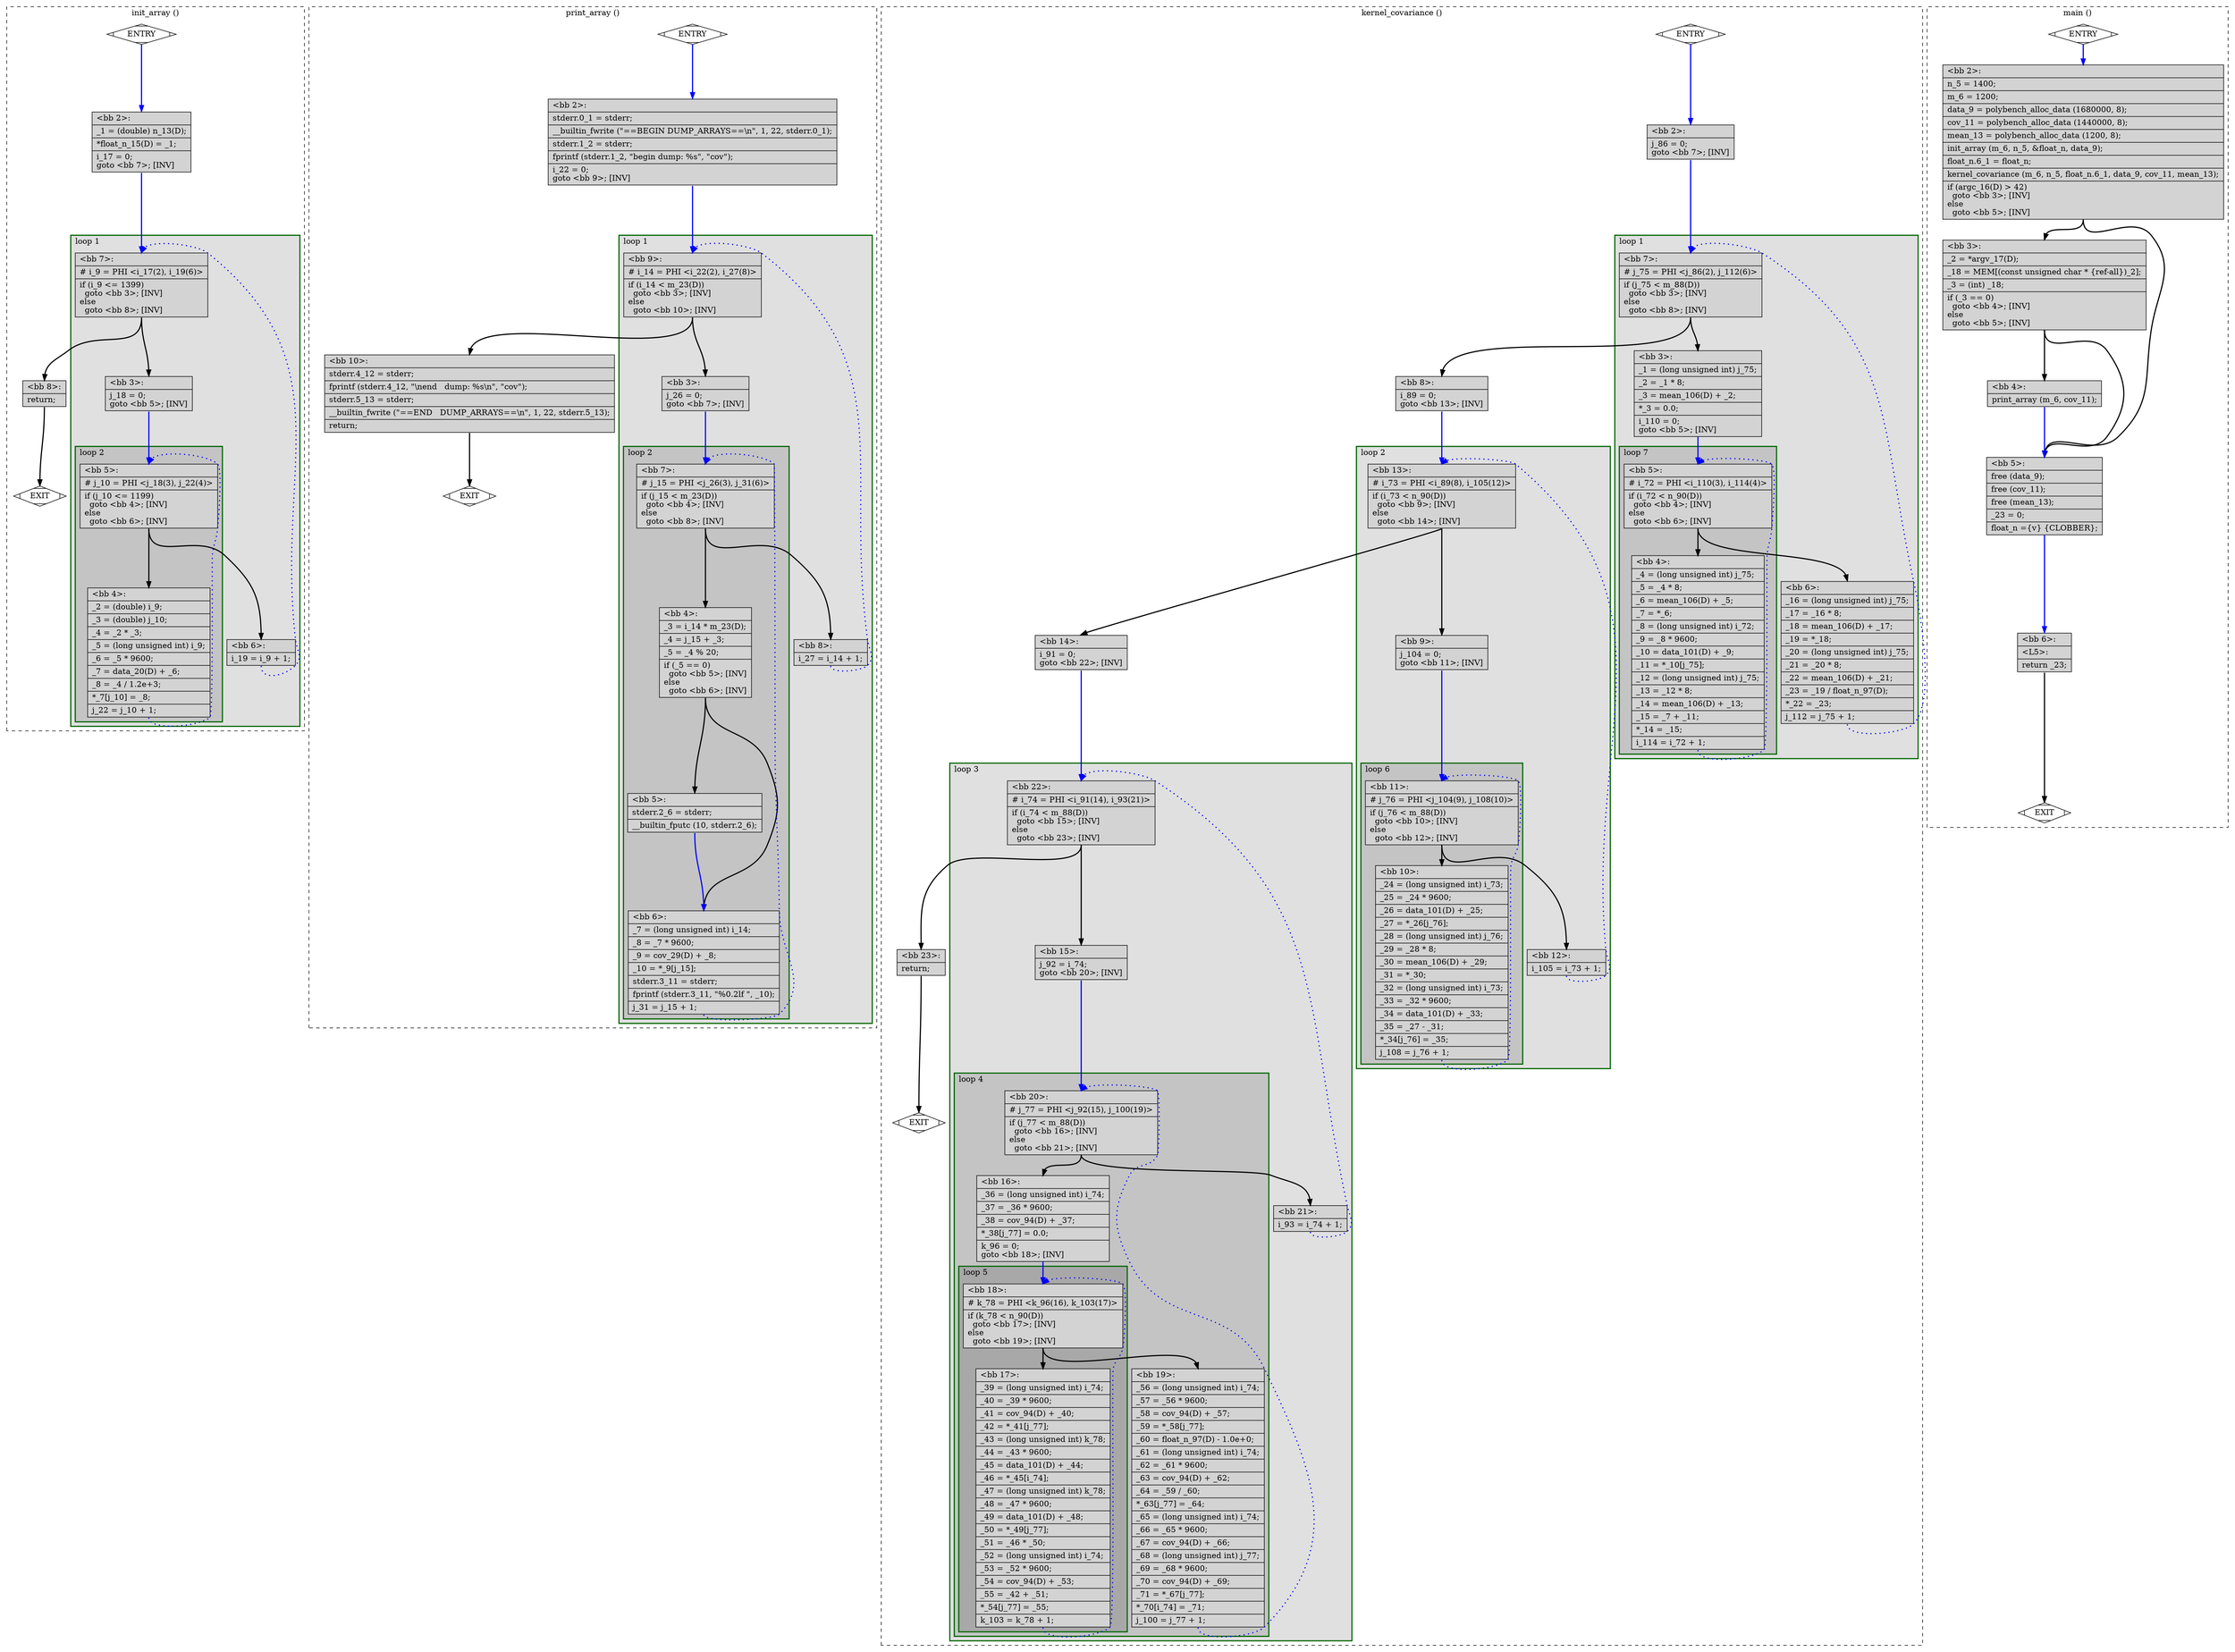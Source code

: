 digraph "covariance.c.024t.local-fnsummary1" {
overlap=false;
subgraph "cluster_init_array" {
	style="dashed";
	color="black";
	label="init_array ()";
	subgraph cluster_6_1 {
	style="filled";
	color="darkgreen";
	fillcolor="grey88";
	label="loop 1";
	labeljust=l;
	penwidth=2;
	subgraph cluster_6_2 {
	style="filled";
	color="darkgreen";
	fillcolor="grey77";
	label="loop 2";
	labeljust=l;
	penwidth=2;
	fn_6_basic_block_5 [shape=record,style=filled,fillcolor=lightgrey,label="{\<bb\ 5\>:\l\
|#\ j_10\ =\ PHI\ \<j_18(3),\ j_22(4)\>\l\
|if\ (j_10\ \<=\ 1199)\l\
\ \ goto\ \<bb\ 4\>;\ [INV]\l\
else\l\
\ \ goto\ \<bb\ 6\>;\ [INV]\l\
}"];

	fn_6_basic_block_4 [shape=record,style=filled,fillcolor=lightgrey,label="{\<bb\ 4\>:\l\
|_2\ =\ (double)\ i_9;\l\
|_3\ =\ (double)\ j_10;\l\
|_4\ =\ _2\ *\ _3;\l\
|_5\ =\ (long\ unsigned\ int)\ i_9;\l\
|_6\ =\ _5\ *\ 9600;\l\
|_7\ =\ data_20(D)\ +\ _6;\l\
|_8\ =\ _4\ /\ 1.2e+3;\l\
|*_7[j_10]\ =\ _8;\l\
|j_22\ =\ j_10\ +\ 1;\l\
}"];

	}
	fn_6_basic_block_7 [shape=record,style=filled,fillcolor=lightgrey,label="{\<bb\ 7\>:\l\
|#\ i_9\ =\ PHI\ \<i_17(2),\ i_19(6)\>\l\
|if\ (i_9\ \<=\ 1399)\l\
\ \ goto\ \<bb\ 3\>;\ [INV]\l\
else\l\
\ \ goto\ \<bb\ 8\>;\ [INV]\l\
}"];

	fn_6_basic_block_3 [shape=record,style=filled,fillcolor=lightgrey,label="{\<bb\ 3\>:\l\
|j_18\ =\ 0;\l\
goto\ \<bb\ 5\>;\ [INV]\l\
}"];

	fn_6_basic_block_6 [shape=record,style=filled,fillcolor=lightgrey,label="{\<bb\ 6\>:\l\
|i_19\ =\ i_9\ +\ 1;\l\
}"];

	}
	fn_6_basic_block_0 [shape=Mdiamond,style=filled,fillcolor=white,label="ENTRY"];

	fn_6_basic_block_1 [shape=Mdiamond,style=filled,fillcolor=white,label="EXIT"];

	fn_6_basic_block_2 [shape=record,style=filled,fillcolor=lightgrey,label="{\<bb\ 2\>:\l\
|_1\ =\ (double)\ n_13(D);\l\
|*float_n_15(D)\ =\ _1;\l\
|i_17\ =\ 0;\l\
goto\ \<bb\ 7\>;\ [INV]\l\
}"];

	fn_6_basic_block_8 [shape=record,style=filled,fillcolor=lightgrey,label="{\<bb\ 8\>:\l\
|return;\l\
}"];

	fn_6_basic_block_0:s -> fn_6_basic_block_2:n [style="solid,bold",color=blue,weight=100,constraint=true];
	fn_6_basic_block_2:s -> fn_6_basic_block_7:n [style="solid,bold",color=blue,weight=100,constraint=true];
	fn_6_basic_block_3:s -> fn_6_basic_block_5:n [style="solid,bold",color=blue,weight=100,constraint=true];
	fn_6_basic_block_4:s -> fn_6_basic_block_5:n [style="dotted,bold",color=blue,weight=10,constraint=false];
	fn_6_basic_block_5:s -> fn_6_basic_block_4:n [style="solid,bold",color=black,weight=10,constraint=true];
	fn_6_basic_block_5:s -> fn_6_basic_block_6:n [style="solid,bold",color=black,weight=10,constraint=true];
	fn_6_basic_block_6:s -> fn_6_basic_block_7:n [style="dotted,bold",color=blue,weight=10,constraint=false];
	fn_6_basic_block_7:s -> fn_6_basic_block_3:n [style="solid,bold",color=black,weight=10,constraint=true];
	fn_6_basic_block_7:s -> fn_6_basic_block_8:n [style="solid,bold",color=black,weight=10,constraint=true];
	fn_6_basic_block_8:s -> fn_6_basic_block_1:n [style="solid,bold",color=black,weight=10,constraint=true];
	fn_6_basic_block_0:s -> fn_6_basic_block_1:n [style="invis",constraint=true];
}
subgraph "cluster_print_array" {
	style="dashed";
	color="black";
	label="print_array ()";
	subgraph cluster_7_1 {
	style="filled";
	color="darkgreen";
	fillcolor="grey88";
	label="loop 1";
	labeljust=l;
	penwidth=2;
	subgraph cluster_7_2 {
	style="filled";
	color="darkgreen";
	fillcolor="grey77";
	label="loop 2";
	labeljust=l;
	penwidth=2;
	fn_7_basic_block_7 [shape=record,style=filled,fillcolor=lightgrey,label="{\<bb\ 7\>:\l\
|#\ j_15\ =\ PHI\ \<j_26(3),\ j_31(6)\>\l\
|if\ (j_15\ \<\ m_23(D))\l\
\ \ goto\ \<bb\ 4\>;\ [INV]\l\
else\l\
\ \ goto\ \<bb\ 8\>;\ [INV]\l\
}"];

	fn_7_basic_block_4 [shape=record,style=filled,fillcolor=lightgrey,label="{\<bb\ 4\>:\l\
|_3\ =\ i_14\ *\ m_23(D);\l\
|_4\ =\ j_15\ +\ _3;\l\
|_5\ =\ _4\ %\ 20;\l\
|if\ (_5\ ==\ 0)\l\
\ \ goto\ \<bb\ 5\>;\ [INV]\l\
else\l\
\ \ goto\ \<bb\ 6\>;\ [INV]\l\
}"];

	fn_7_basic_block_5 [shape=record,style=filled,fillcolor=lightgrey,label="{\<bb\ 5\>:\l\
|stderr.2_6\ =\ stderr;\l\
|__builtin_fputc\ (10,\ stderr.2_6);\l\
}"];

	fn_7_basic_block_6 [shape=record,style=filled,fillcolor=lightgrey,label="{\<bb\ 6\>:\l\
|_7\ =\ (long\ unsigned\ int)\ i_14;\l\
|_8\ =\ _7\ *\ 9600;\l\
|_9\ =\ cov_29(D)\ +\ _8;\l\
|_10\ =\ *_9[j_15];\l\
|stderr.3_11\ =\ stderr;\l\
|fprintf\ (stderr.3_11,\ \"%0.2lf\ \",\ _10);\l\
|j_31\ =\ j_15\ +\ 1;\l\
}"];

	}
	fn_7_basic_block_9 [shape=record,style=filled,fillcolor=lightgrey,label="{\<bb\ 9\>:\l\
|#\ i_14\ =\ PHI\ \<i_22(2),\ i_27(8)\>\l\
|if\ (i_14\ \<\ m_23(D))\l\
\ \ goto\ \<bb\ 3\>;\ [INV]\l\
else\l\
\ \ goto\ \<bb\ 10\>;\ [INV]\l\
}"];

	fn_7_basic_block_3 [shape=record,style=filled,fillcolor=lightgrey,label="{\<bb\ 3\>:\l\
|j_26\ =\ 0;\l\
goto\ \<bb\ 7\>;\ [INV]\l\
}"];

	fn_7_basic_block_8 [shape=record,style=filled,fillcolor=lightgrey,label="{\<bb\ 8\>:\l\
|i_27\ =\ i_14\ +\ 1;\l\
}"];

	}
	fn_7_basic_block_0 [shape=Mdiamond,style=filled,fillcolor=white,label="ENTRY"];

	fn_7_basic_block_1 [shape=Mdiamond,style=filled,fillcolor=white,label="EXIT"];

	fn_7_basic_block_2 [shape=record,style=filled,fillcolor=lightgrey,label="{\<bb\ 2\>:\l\
|stderr.0_1\ =\ stderr;\l\
|__builtin_fwrite\ (\"==BEGIN\ DUMP_ARRAYS==\\n\",\ 1,\ 22,\ stderr.0_1);\l\
|stderr.1_2\ =\ stderr;\l\
|fprintf\ (stderr.1_2,\ \"begin\ dump:\ %s\",\ \"cov\");\l\
|i_22\ =\ 0;\l\
goto\ \<bb\ 9\>;\ [INV]\l\
}"];

	fn_7_basic_block_10 [shape=record,style=filled,fillcolor=lightgrey,label="{\<bb\ 10\>:\l\
|stderr.4_12\ =\ stderr;\l\
|fprintf\ (stderr.4_12,\ \"\\nend\ \ \ dump:\ %s\\n\",\ \"cov\");\l\
|stderr.5_13\ =\ stderr;\l\
|__builtin_fwrite\ (\"==END\ \ \ DUMP_ARRAYS==\\n\",\ 1,\ 22,\ stderr.5_13);\l\
|return;\l\
}"];

	fn_7_basic_block_0:s -> fn_7_basic_block_2:n [style="solid,bold",color=blue,weight=100,constraint=true];
	fn_7_basic_block_2:s -> fn_7_basic_block_9:n [style="solid,bold",color=blue,weight=100,constraint=true];
	fn_7_basic_block_3:s -> fn_7_basic_block_7:n [style="solid,bold",color=blue,weight=100,constraint=true];
	fn_7_basic_block_4:s -> fn_7_basic_block_5:n [style="solid,bold",color=black,weight=10,constraint=true];
	fn_7_basic_block_4:s -> fn_7_basic_block_6:n [style="solid,bold",color=black,weight=10,constraint=true];
	fn_7_basic_block_5:s -> fn_7_basic_block_6:n [style="solid,bold",color=blue,weight=100,constraint=true];
	fn_7_basic_block_6:s -> fn_7_basic_block_7:n [style="dotted,bold",color=blue,weight=10,constraint=false];
	fn_7_basic_block_7:s -> fn_7_basic_block_4:n [style="solid,bold",color=black,weight=10,constraint=true];
	fn_7_basic_block_7:s -> fn_7_basic_block_8:n [style="solid,bold",color=black,weight=10,constraint=true];
	fn_7_basic_block_8:s -> fn_7_basic_block_9:n [style="dotted,bold",color=blue,weight=10,constraint=false];
	fn_7_basic_block_9:s -> fn_7_basic_block_3:n [style="solid,bold",color=black,weight=10,constraint=true];
	fn_7_basic_block_9:s -> fn_7_basic_block_10:n [style="solid,bold",color=black,weight=10,constraint=true];
	fn_7_basic_block_10:s -> fn_7_basic_block_1:n [style="solid,bold",color=black,weight=10,constraint=true];
	fn_7_basic_block_0:s -> fn_7_basic_block_1:n [style="invis",constraint=true];
}
subgraph "cluster_kernel_covariance" {
	style="dashed";
	color="black";
	label="kernel_covariance ()";
	subgraph cluster_8_3 {
	style="filled";
	color="darkgreen";
	fillcolor="grey88";
	label="loop 3";
	labeljust=l;
	penwidth=2;
	subgraph cluster_8_4 {
	style="filled";
	color="darkgreen";
	fillcolor="grey77";
	label="loop 4";
	labeljust=l;
	penwidth=2;
	subgraph cluster_8_5 {
	style="filled";
	color="darkgreen";
	fillcolor="grey66";
	label="loop 5";
	labeljust=l;
	penwidth=2;
	fn_8_basic_block_18 [shape=record,style=filled,fillcolor=lightgrey,label="{\<bb\ 18\>:\l\
|#\ k_78\ =\ PHI\ \<k_96(16),\ k_103(17)\>\l\
|if\ (k_78\ \<\ n_90(D))\l\
\ \ goto\ \<bb\ 17\>;\ [INV]\l\
else\l\
\ \ goto\ \<bb\ 19\>;\ [INV]\l\
}"];

	fn_8_basic_block_17 [shape=record,style=filled,fillcolor=lightgrey,label="{\<bb\ 17\>:\l\
|_39\ =\ (long\ unsigned\ int)\ i_74;\l\
|_40\ =\ _39\ *\ 9600;\l\
|_41\ =\ cov_94(D)\ +\ _40;\l\
|_42\ =\ *_41[j_77];\l\
|_43\ =\ (long\ unsigned\ int)\ k_78;\l\
|_44\ =\ _43\ *\ 9600;\l\
|_45\ =\ data_101(D)\ +\ _44;\l\
|_46\ =\ *_45[i_74];\l\
|_47\ =\ (long\ unsigned\ int)\ k_78;\l\
|_48\ =\ _47\ *\ 9600;\l\
|_49\ =\ data_101(D)\ +\ _48;\l\
|_50\ =\ *_49[j_77];\l\
|_51\ =\ _46\ *\ _50;\l\
|_52\ =\ (long\ unsigned\ int)\ i_74;\l\
|_53\ =\ _52\ *\ 9600;\l\
|_54\ =\ cov_94(D)\ +\ _53;\l\
|_55\ =\ _42\ +\ _51;\l\
|*_54[j_77]\ =\ _55;\l\
|k_103\ =\ k_78\ +\ 1;\l\
}"];

	}
	fn_8_basic_block_20 [shape=record,style=filled,fillcolor=lightgrey,label="{\<bb\ 20\>:\l\
|#\ j_77\ =\ PHI\ \<j_92(15),\ j_100(19)\>\l\
|if\ (j_77\ \<\ m_88(D))\l\
\ \ goto\ \<bb\ 16\>;\ [INV]\l\
else\l\
\ \ goto\ \<bb\ 21\>;\ [INV]\l\
}"];

	fn_8_basic_block_16 [shape=record,style=filled,fillcolor=lightgrey,label="{\<bb\ 16\>:\l\
|_36\ =\ (long\ unsigned\ int)\ i_74;\l\
|_37\ =\ _36\ *\ 9600;\l\
|_38\ =\ cov_94(D)\ +\ _37;\l\
|*_38[j_77]\ =\ 0.0;\l\
|k_96\ =\ 0;\l\
goto\ \<bb\ 18\>;\ [INV]\l\
}"];

	fn_8_basic_block_19 [shape=record,style=filled,fillcolor=lightgrey,label="{\<bb\ 19\>:\l\
|_56\ =\ (long\ unsigned\ int)\ i_74;\l\
|_57\ =\ _56\ *\ 9600;\l\
|_58\ =\ cov_94(D)\ +\ _57;\l\
|_59\ =\ *_58[j_77];\l\
|_60\ =\ float_n_97(D)\ -\ 1.0e+0;\l\
|_61\ =\ (long\ unsigned\ int)\ i_74;\l\
|_62\ =\ _61\ *\ 9600;\l\
|_63\ =\ cov_94(D)\ +\ _62;\l\
|_64\ =\ _59\ /\ _60;\l\
|*_63[j_77]\ =\ _64;\l\
|_65\ =\ (long\ unsigned\ int)\ i_74;\l\
|_66\ =\ _65\ *\ 9600;\l\
|_67\ =\ cov_94(D)\ +\ _66;\l\
|_68\ =\ (long\ unsigned\ int)\ j_77;\l\
|_69\ =\ _68\ *\ 9600;\l\
|_70\ =\ cov_94(D)\ +\ _69;\l\
|_71\ =\ *_67[j_77];\l\
|*_70[i_74]\ =\ _71;\l\
|j_100\ =\ j_77\ +\ 1;\l\
}"];

	}
	fn_8_basic_block_22 [shape=record,style=filled,fillcolor=lightgrey,label="{\<bb\ 22\>:\l\
|#\ i_74\ =\ PHI\ \<i_91(14),\ i_93(21)\>\l\
|if\ (i_74\ \<\ m_88(D))\l\
\ \ goto\ \<bb\ 15\>;\ [INV]\l\
else\l\
\ \ goto\ \<bb\ 23\>;\ [INV]\l\
}"];

	fn_8_basic_block_15 [shape=record,style=filled,fillcolor=lightgrey,label="{\<bb\ 15\>:\l\
|j_92\ =\ i_74;\l\
goto\ \<bb\ 20\>;\ [INV]\l\
}"];

	fn_8_basic_block_21 [shape=record,style=filled,fillcolor=lightgrey,label="{\<bb\ 21\>:\l\
|i_93\ =\ i_74\ +\ 1;\l\
}"];

	}
	subgraph cluster_8_2 {
	style="filled";
	color="darkgreen";
	fillcolor="grey88";
	label="loop 2";
	labeljust=l;
	penwidth=2;
	subgraph cluster_8_6 {
	style="filled";
	color="darkgreen";
	fillcolor="grey77";
	label="loop 6";
	labeljust=l;
	penwidth=2;
	fn_8_basic_block_11 [shape=record,style=filled,fillcolor=lightgrey,label="{\<bb\ 11\>:\l\
|#\ j_76\ =\ PHI\ \<j_104(9),\ j_108(10)\>\l\
|if\ (j_76\ \<\ m_88(D))\l\
\ \ goto\ \<bb\ 10\>;\ [INV]\l\
else\l\
\ \ goto\ \<bb\ 12\>;\ [INV]\l\
}"];

	fn_8_basic_block_10 [shape=record,style=filled,fillcolor=lightgrey,label="{\<bb\ 10\>:\l\
|_24\ =\ (long\ unsigned\ int)\ i_73;\l\
|_25\ =\ _24\ *\ 9600;\l\
|_26\ =\ data_101(D)\ +\ _25;\l\
|_27\ =\ *_26[j_76];\l\
|_28\ =\ (long\ unsigned\ int)\ j_76;\l\
|_29\ =\ _28\ *\ 8;\l\
|_30\ =\ mean_106(D)\ +\ _29;\l\
|_31\ =\ *_30;\l\
|_32\ =\ (long\ unsigned\ int)\ i_73;\l\
|_33\ =\ _32\ *\ 9600;\l\
|_34\ =\ data_101(D)\ +\ _33;\l\
|_35\ =\ _27\ -\ _31;\l\
|*_34[j_76]\ =\ _35;\l\
|j_108\ =\ j_76\ +\ 1;\l\
}"];

	}
	fn_8_basic_block_13 [shape=record,style=filled,fillcolor=lightgrey,label="{\<bb\ 13\>:\l\
|#\ i_73\ =\ PHI\ \<i_89(8),\ i_105(12)\>\l\
|if\ (i_73\ \<\ n_90(D))\l\
\ \ goto\ \<bb\ 9\>;\ [INV]\l\
else\l\
\ \ goto\ \<bb\ 14\>;\ [INV]\l\
}"];

	fn_8_basic_block_9 [shape=record,style=filled,fillcolor=lightgrey,label="{\<bb\ 9\>:\l\
|j_104\ =\ 0;\l\
goto\ \<bb\ 11\>;\ [INV]\l\
}"];

	fn_8_basic_block_12 [shape=record,style=filled,fillcolor=lightgrey,label="{\<bb\ 12\>:\l\
|i_105\ =\ i_73\ +\ 1;\l\
}"];

	}
	subgraph cluster_8_1 {
	style="filled";
	color="darkgreen";
	fillcolor="grey88";
	label="loop 1";
	labeljust=l;
	penwidth=2;
	subgraph cluster_8_7 {
	style="filled";
	color="darkgreen";
	fillcolor="grey77";
	label="loop 7";
	labeljust=l;
	penwidth=2;
	fn_8_basic_block_5 [shape=record,style=filled,fillcolor=lightgrey,label="{\<bb\ 5\>:\l\
|#\ i_72\ =\ PHI\ \<i_110(3),\ i_114(4)\>\l\
|if\ (i_72\ \<\ n_90(D))\l\
\ \ goto\ \<bb\ 4\>;\ [INV]\l\
else\l\
\ \ goto\ \<bb\ 6\>;\ [INV]\l\
}"];

	fn_8_basic_block_4 [shape=record,style=filled,fillcolor=lightgrey,label="{\<bb\ 4\>:\l\
|_4\ =\ (long\ unsigned\ int)\ j_75;\l\
|_5\ =\ _4\ *\ 8;\l\
|_6\ =\ mean_106(D)\ +\ _5;\l\
|_7\ =\ *_6;\l\
|_8\ =\ (long\ unsigned\ int)\ i_72;\l\
|_9\ =\ _8\ *\ 9600;\l\
|_10\ =\ data_101(D)\ +\ _9;\l\
|_11\ =\ *_10[j_75];\l\
|_12\ =\ (long\ unsigned\ int)\ j_75;\l\
|_13\ =\ _12\ *\ 8;\l\
|_14\ =\ mean_106(D)\ +\ _13;\l\
|_15\ =\ _7\ +\ _11;\l\
|*_14\ =\ _15;\l\
|i_114\ =\ i_72\ +\ 1;\l\
}"];

	}
	fn_8_basic_block_7 [shape=record,style=filled,fillcolor=lightgrey,label="{\<bb\ 7\>:\l\
|#\ j_75\ =\ PHI\ \<j_86(2),\ j_112(6)\>\l\
|if\ (j_75\ \<\ m_88(D))\l\
\ \ goto\ \<bb\ 3\>;\ [INV]\l\
else\l\
\ \ goto\ \<bb\ 8\>;\ [INV]\l\
}"];

	fn_8_basic_block_3 [shape=record,style=filled,fillcolor=lightgrey,label="{\<bb\ 3\>:\l\
|_1\ =\ (long\ unsigned\ int)\ j_75;\l\
|_2\ =\ _1\ *\ 8;\l\
|_3\ =\ mean_106(D)\ +\ _2;\l\
|*_3\ =\ 0.0;\l\
|i_110\ =\ 0;\l\
goto\ \<bb\ 5\>;\ [INV]\l\
}"];

	fn_8_basic_block_6 [shape=record,style=filled,fillcolor=lightgrey,label="{\<bb\ 6\>:\l\
|_16\ =\ (long\ unsigned\ int)\ j_75;\l\
|_17\ =\ _16\ *\ 8;\l\
|_18\ =\ mean_106(D)\ +\ _17;\l\
|_19\ =\ *_18;\l\
|_20\ =\ (long\ unsigned\ int)\ j_75;\l\
|_21\ =\ _20\ *\ 8;\l\
|_22\ =\ mean_106(D)\ +\ _21;\l\
|_23\ =\ _19\ /\ float_n_97(D);\l\
|*_22\ =\ _23;\l\
|j_112\ =\ j_75\ +\ 1;\l\
}"];

	}
	fn_8_basic_block_0 [shape=Mdiamond,style=filled,fillcolor=white,label="ENTRY"];

	fn_8_basic_block_1 [shape=Mdiamond,style=filled,fillcolor=white,label="EXIT"];

	fn_8_basic_block_2 [shape=record,style=filled,fillcolor=lightgrey,label="{\<bb\ 2\>:\l\
|j_86\ =\ 0;\l\
goto\ \<bb\ 7\>;\ [INV]\l\
}"];

	fn_8_basic_block_8 [shape=record,style=filled,fillcolor=lightgrey,label="{\<bb\ 8\>:\l\
|i_89\ =\ 0;\l\
goto\ \<bb\ 13\>;\ [INV]\l\
}"];

	fn_8_basic_block_14 [shape=record,style=filled,fillcolor=lightgrey,label="{\<bb\ 14\>:\l\
|i_91\ =\ 0;\l\
goto\ \<bb\ 22\>;\ [INV]\l\
}"];

	fn_8_basic_block_23 [shape=record,style=filled,fillcolor=lightgrey,label="{\<bb\ 23\>:\l\
|return;\l\
}"];

	fn_8_basic_block_0:s -> fn_8_basic_block_2:n [style="solid,bold",color=blue,weight=100,constraint=true];
	fn_8_basic_block_2:s -> fn_8_basic_block_7:n [style="solid,bold",color=blue,weight=100,constraint=true];
	fn_8_basic_block_3:s -> fn_8_basic_block_5:n [style="solid,bold",color=blue,weight=100,constraint=true];
	fn_8_basic_block_4:s -> fn_8_basic_block_5:n [style="dotted,bold",color=blue,weight=10,constraint=false];
	fn_8_basic_block_5:s -> fn_8_basic_block_4:n [style="solid,bold",color=black,weight=10,constraint=true];
	fn_8_basic_block_5:s -> fn_8_basic_block_6:n [style="solid,bold",color=black,weight=10,constraint=true];
	fn_8_basic_block_6:s -> fn_8_basic_block_7:n [style="dotted,bold",color=blue,weight=10,constraint=false];
	fn_8_basic_block_7:s -> fn_8_basic_block_3:n [style="solid,bold",color=black,weight=10,constraint=true];
	fn_8_basic_block_7:s -> fn_8_basic_block_8:n [style="solid,bold",color=black,weight=10,constraint=true];
	fn_8_basic_block_8:s -> fn_8_basic_block_13:n [style="solid,bold",color=blue,weight=100,constraint=true];
	fn_8_basic_block_9:s -> fn_8_basic_block_11:n [style="solid,bold",color=blue,weight=100,constraint=true];
	fn_8_basic_block_10:s -> fn_8_basic_block_11:n [style="dotted,bold",color=blue,weight=10,constraint=false];
	fn_8_basic_block_11:s -> fn_8_basic_block_10:n [style="solid,bold",color=black,weight=10,constraint=true];
	fn_8_basic_block_11:s -> fn_8_basic_block_12:n [style="solid,bold",color=black,weight=10,constraint=true];
	fn_8_basic_block_12:s -> fn_8_basic_block_13:n [style="dotted,bold",color=blue,weight=10,constraint=false];
	fn_8_basic_block_13:s -> fn_8_basic_block_9:n [style="solid,bold",color=black,weight=10,constraint=true];
	fn_8_basic_block_13:s -> fn_8_basic_block_14:n [style="solid,bold",color=black,weight=10,constraint=true];
	fn_8_basic_block_14:s -> fn_8_basic_block_22:n [style="solid,bold",color=blue,weight=100,constraint=true];
	fn_8_basic_block_15:s -> fn_8_basic_block_20:n [style="solid,bold",color=blue,weight=100,constraint=true];
	fn_8_basic_block_16:s -> fn_8_basic_block_18:n [style="solid,bold",color=blue,weight=100,constraint=true];
	fn_8_basic_block_17:s -> fn_8_basic_block_18:n [style="dotted,bold",color=blue,weight=10,constraint=false];
	fn_8_basic_block_18:s -> fn_8_basic_block_17:n [style="solid,bold",color=black,weight=10,constraint=true];
	fn_8_basic_block_18:s -> fn_8_basic_block_19:n [style="solid,bold",color=black,weight=10,constraint=true];
	fn_8_basic_block_19:s -> fn_8_basic_block_20:n [style="dotted,bold",color=blue,weight=10,constraint=false];
	fn_8_basic_block_20:s -> fn_8_basic_block_16:n [style="solid,bold",color=black,weight=10,constraint=true];
	fn_8_basic_block_20:s -> fn_8_basic_block_21:n [style="solid,bold",color=black,weight=10,constraint=true];
	fn_8_basic_block_21:s -> fn_8_basic_block_22:n [style="dotted,bold",color=blue,weight=10,constraint=false];
	fn_8_basic_block_22:s -> fn_8_basic_block_15:n [style="solid,bold",color=black,weight=10,constraint=true];
	fn_8_basic_block_22:s -> fn_8_basic_block_23:n [style="solid,bold",color=black,weight=10,constraint=true];
	fn_8_basic_block_23:s -> fn_8_basic_block_1:n [style="solid,bold",color=black,weight=10,constraint=true];
	fn_8_basic_block_0:s -> fn_8_basic_block_1:n [style="invis",constraint=true];
}
subgraph "cluster_main" {
	style="dashed";
	color="black";
	label="main ()";
	fn_9_basic_block_0 [shape=Mdiamond,style=filled,fillcolor=white,label="ENTRY"];

	fn_9_basic_block_1 [shape=Mdiamond,style=filled,fillcolor=white,label="EXIT"];

	fn_9_basic_block_2 [shape=record,style=filled,fillcolor=lightgrey,label="{\<bb\ 2\>:\l\
|n_5\ =\ 1400;\l\
|m_6\ =\ 1200;\l\
|data_9\ =\ polybench_alloc_data\ (1680000,\ 8);\l\
|cov_11\ =\ polybench_alloc_data\ (1440000,\ 8);\l\
|mean_13\ =\ polybench_alloc_data\ (1200,\ 8);\l\
|init_array\ (m_6,\ n_5,\ &float_n,\ data_9);\l\
|float_n.6_1\ =\ float_n;\l\
|kernel_covariance\ (m_6,\ n_5,\ float_n.6_1,\ data_9,\ cov_11,\ mean_13);\l\
|if\ (argc_16(D)\ \>\ 42)\l\
\ \ goto\ \<bb\ 3\>;\ [INV]\l\
else\l\
\ \ goto\ \<bb\ 5\>;\ [INV]\l\
}"];

	fn_9_basic_block_3 [shape=record,style=filled,fillcolor=lightgrey,label="{\<bb\ 3\>:\l\
|_2\ =\ *argv_17(D);\l\
|_18\ =\ MEM[(const\ unsigned\ char\ *\ \{ref-all\})_2];\l\
|_3\ =\ (int)\ _18;\l\
|if\ (_3\ ==\ 0)\l\
\ \ goto\ \<bb\ 4\>;\ [INV]\l\
else\l\
\ \ goto\ \<bb\ 5\>;\ [INV]\l\
}"];

	fn_9_basic_block_4 [shape=record,style=filled,fillcolor=lightgrey,label="{\<bb\ 4\>:\l\
|print_array\ (m_6,\ cov_11);\l\
}"];

	fn_9_basic_block_5 [shape=record,style=filled,fillcolor=lightgrey,label="{\<bb\ 5\>:\l\
|free\ (data_9);\l\
|free\ (cov_11);\l\
|free\ (mean_13);\l\
|_23\ =\ 0;\l\
|float_n\ =\{v\}\ \{CLOBBER\};\l\
}"];

	fn_9_basic_block_6 [shape=record,style=filled,fillcolor=lightgrey,label="{\<bb\ 6\>:\l\
|\<L5\>:\l\
|return\ _23;\l\
}"];

	fn_9_basic_block_0:s -> fn_9_basic_block_2:n [style="solid,bold",color=blue,weight=100,constraint=true];
	fn_9_basic_block_2:s -> fn_9_basic_block_3:n [style="solid,bold",color=black,weight=10,constraint=true];
	fn_9_basic_block_2:s -> fn_9_basic_block_5:n [style="solid,bold",color=black,weight=10,constraint=true];
	fn_9_basic_block_3:s -> fn_9_basic_block_4:n [style="solid,bold",color=black,weight=10,constraint=true];
	fn_9_basic_block_3:s -> fn_9_basic_block_5:n [style="solid,bold",color=black,weight=10,constraint=true];
	fn_9_basic_block_4:s -> fn_9_basic_block_5:n [style="solid,bold",color=blue,weight=100,constraint=true];
	fn_9_basic_block_5:s -> fn_9_basic_block_6:n [style="solid,bold",color=blue,weight=100,constraint=true];
	fn_9_basic_block_6:s -> fn_9_basic_block_1:n [style="solid,bold",color=black,weight=10,constraint=true];
	fn_9_basic_block_0:s -> fn_9_basic_block_1:n [style="invis",constraint=true];
}
}
